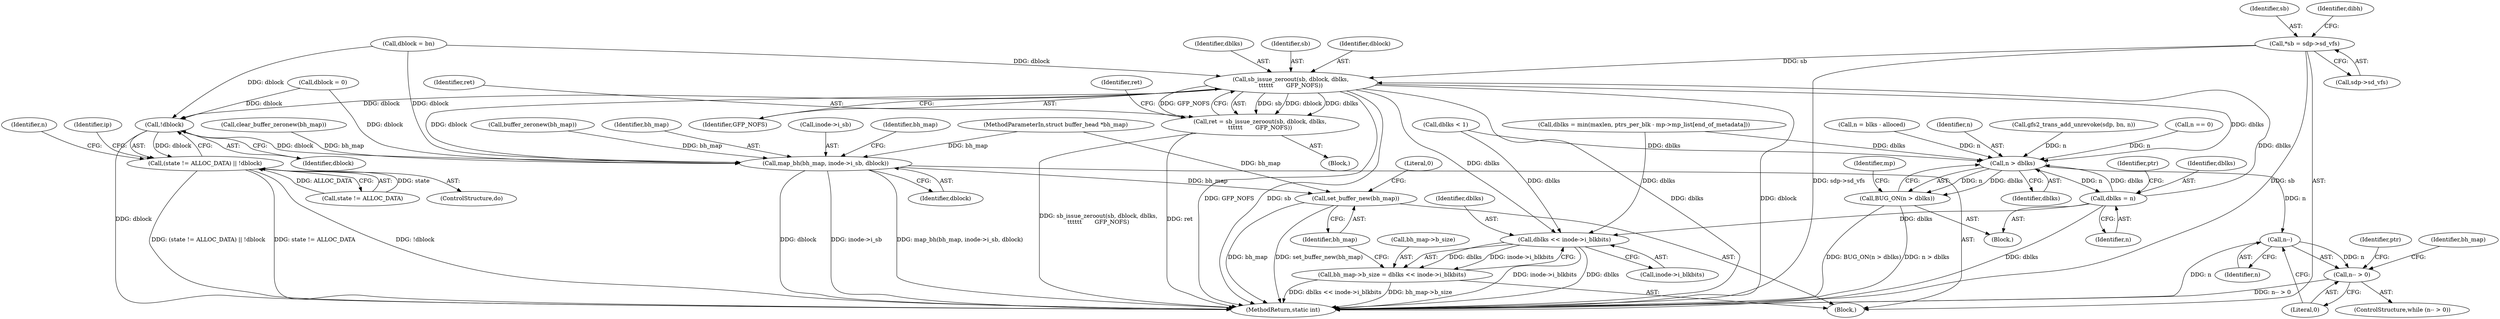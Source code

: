 digraph "0_linux_64dd153c83743af81f20924c6343652d731eeecb@pointer" {
"1000128" [label="(Call,*sb = sdp->sd_vfs)"];
"1000594" [label="(Call,sb_issue_zeroout(sb, dblock, dblks,\n\t\t\t\t\t\t       GFP_NOFS))"];
"1000544" [label="(Call,n > dblks)"];
"1000543" [label="(Call,BUG_ON(n > dblks))"];
"1000565" [label="(Call,dblks = n)"];
"1000644" [label="(Call,dblks << inode->i_blkbits)"];
"1000640" [label="(Call,bh_map->b_size = dblks << inode->i_blkbits)"];
"1000578" [label="(Call,n--)"];
"1000577" [label="(Call,n-- > 0)"];
"1000592" [label="(Call,ret = sb_issue_zeroout(sb, dblock, dblks,\n\t\t\t\t\t\t       GFP_NOFS))"];
"1000612" [label="(Call,!dblock)"];
"1000608" [label="(Call,(state != ALLOC_DATA) || !dblock)"];
"1000634" [label="(Call,map_bh(bh_map, inode->i_sb, dblock))"];
"1000649" [label="(Call,set_buffer_new(bh_map))"];
"1000653" [label="(MethodReturn,static int)"];
"1000616" [label="(Identifier,ip)"];
"1000596" [label="(Identifier,dblock)"];
"1000591" [label="(Block,)"];
"1000597" [label="(Identifier,dblks)"];
"1000589" [label="(Call,buffer_zeronew(bh_map))"];
"1000592" [label="(Call,ret = sb_issue_zeroout(sb, dblock, dblks,\n\t\t\t\t\t\t       GFP_NOFS))"];
"1000229" [label="(Call,dblks < 1)"];
"1000593" [label="(Identifier,ret)"];
"1000116" [label="(Block,)"];
"1000598" [label="(Identifier,GFP_NOFS)"];
"1000307" [label="(Call,n = blks - alloced)"];
"1000111" [label="(MethodParameterIn,struct buffer_head *bh_map)"];
"1000635" [label="(Identifier,bh_map)"];
"1000565" [label="(Call,dblks = n)"];
"1000128" [label="(Call,*sb = sdp->sd_vfs)"];
"1000573" [label="(Call,dblock = bn)"];
"1000249" [label="(Call,dblks = min(maxlen, ptrs_per_blk - mp->mp_list[end_of_metadata]))"];
"1000546" [label="(Identifier,dblks)"];
"1000569" [label="(Identifier,ptr)"];
"1000636" [label="(Call,inode->i_sb)"];
"1000642" [label="(Identifier,bh_map)"];
"1000579" [label="(Identifier,n)"];
"1000649" [label="(Call,set_buffer_new(bh_map))"];
"1000544" [label="(Call,n > dblks)"];
"1000543" [label="(Call,BUG_ON(n > dblks))"];
"1000545" [label="(Identifier,n)"];
"1000634" [label="(Call,map_bh(bh_map, inode->i_sb, dblock))"];
"1000551" [label="(Identifier,mp)"];
"1000594" [label="(Call,sb_issue_zeroout(sb, dblock, dblks,\n\t\t\t\t\t\t       GFP_NOFS))"];
"1000609" [label="(Call,state != ALLOC_DATA)"];
"1000566" [label="(Identifier,dblks)"];
"1000595" [label="(Identifier,sb)"];
"1000645" [label="(Identifier,dblks)"];
"1000584" [label="(Identifier,ptr)"];
"1000646" [label="(Call,inode->i_blkbits)"];
"1000652" [label="(Literal,0)"];
"1000334" [label="(Call,gfs2_trans_add_unrevoke(sdp, bn, n))"];
"1000640" [label="(Call,bh_map->b_size = dblks << inode->i_blkbits)"];
"1000650" [label="(Identifier,bh_map)"];
"1000580" [label="(Literal,0)"];
"1000605" [label="(Call,clear_buffer_zeronew(bh_map))"];
"1000129" [label="(Identifier,sb)"];
"1000304" [label="(ControlStructure,do)"];
"1000538" [label="(Call,n == 0)"];
"1000644" [label="(Call,dblks << inode->i_blkbits)"];
"1000340" [label="(Block,)"];
"1000567" [label="(Identifier,n)"];
"1000612" [label="(Call,!dblock)"];
"1000641" [label="(Call,bh_map->b_size)"];
"1000143" [label="(Call,dblock = 0)"];
"1000308" [label="(Identifier,n)"];
"1000130" [label="(Call,sdp->sd_vfs)"];
"1000600" [label="(Identifier,ret)"];
"1000135" [label="(Identifier,dibh)"];
"1000590" [label="(Identifier,bh_map)"];
"1000578" [label="(Call,n--)"];
"1000576" [label="(ControlStructure,while (n-- > 0))"];
"1000639" [label="(Identifier,dblock)"];
"1000608" [label="(Call,(state != ALLOC_DATA) || !dblock)"];
"1000613" [label="(Identifier,dblock)"];
"1000577" [label="(Call,n-- > 0)"];
"1000128" -> "1000116"  [label="AST: "];
"1000128" -> "1000130"  [label="CFG: "];
"1000129" -> "1000128"  [label="AST: "];
"1000130" -> "1000128"  [label="AST: "];
"1000135" -> "1000128"  [label="CFG: "];
"1000128" -> "1000653"  [label="DDG: sdp->sd_vfs"];
"1000128" -> "1000653"  [label="DDG: sb"];
"1000128" -> "1000594"  [label="DDG: sb"];
"1000594" -> "1000592"  [label="AST: "];
"1000594" -> "1000598"  [label="CFG: "];
"1000595" -> "1000594"  [label="AST: "];
"1000596" -> "1000594"  [label="AST: "];
"1000597" -> "1000594"  [label="AST: "];
"1000598" -> "1000594"  [label="AST: "];
"1000592" -> "1000594"  [label="CFG: "];
"1000594" -> "1000653"  [label="DDG: GFP_NOFS"];
"1000594" -> "1000653"  [label="DDG: sb"];
"1000594" -> "1000653"  [label="DDG: dblks"];
"1000594" -> "1000653"  [label="DDG: dblock"];
"1000594" -> "1000544"  [label="DDG: dblks"];
"1000594" -> "1000592"  [label="DDG: sb"];
"1000594" -> "1000592"  [label="DDG: dblock"];
"1000594" -> "1000592"  [label="DDG: dblks"];
"1000594" -> "1000592"  [label="DDG: GFP_NOFS"];
"1000573" -> "1000594"  [label="DDG: dblock"];
"1000565" -> "1000594"  [label="DDG: dblks"];
"1000594" -> "1000612"  [label="DDG: dblock"];
"1000594" -> "1000634"  [label="DDG: dblock"];
"1000594" -> "1000644"  [label="DDG: dblks"];
"1000544" -> "1000543"  [label="AST: "];
"1000544" -> "1000546"  [label="CFG: "];
"1000545" -> "1000544"  [label="AST: "];
"1000546" -> "1000544"  [label="AST: "];
"1000543" -> "1000544"  [label="CFG: "];
"1000544" -> "1000543"  [label="DDG: n"];
"1000544" -> "1000543"  [label="DDG: dblks"];
"1000538" -> "1000544"  [label="DDG: n"];
"1000334" -> "1000544"  [label="DDG: n"];
"1000307" -> "1000544"  [label="DDG: n"];
"1000565" -> "1000544"  [label="DDG: dblks"];
"1000229" -> "1000544"  [label="DDG: dblks"];
"1000249" -> "1000544"  [label="DDG: dblks"];
"1000544" -> "1000565"  [label="DDG: n"];
"1000544" -> "1000578"  [label="DDG: n"];
"1000543" -> "1000340"  [label="AST: "];
"1000551" -> "1000543"  [label="CFG: "];
"1000543" -> "1000653"  [label="DDG: BUG_ON(n > dblks)"];
"1000543" -> "1000653"  [label="DDG: n > dblks"];
"1000565" -> "1000340"  [label="AST: "];
"1000565" -> "1000567"  [label="CFG: "];
"1000566" -> "1000565"  [label="AST: "];
"1000567" -> "1000565"  [label="AST: "];
"1000569" -> "1000565"  [label="CFG: "];
"1000565" -> "1000653"  [label="DDG: dblks"];
"1000565" -> "1000644"  [label="DDG: dblks"];
"1000644" -> "1000640"  [label="AST: "];
"1000644" -> "1000646"  [label="CFG: "];
"1000645" -> "1000644"  [label="AST: "];
"1000646" -> "1000644"  [label="AST: "];
"1000640" -> "1000644"  [label="CFG: "];
"1000644" -> "1000653"  [label="DDG: inode->i_blkbits"];
"1000644" -> "1000653"  [label="DDG: dblks"];
"1000644" -> "1000640"  [label="DDG: dblks"];
"1000644" -> "1000640"  [label="DDG: inode->i_blkbits"];
"1000229" -> "1000644"  [label="DDG: dblks"];
"1000249" -> "1000644"  [label="DDG: dblks"];
"1000640" -> "1000116"  [label="AST: "];
"1000641" -> "1000640"  [label="AST: "];
"1000650" -> "1000640"  [label="CFG: "];
"1000640" -> "1000653"  [label="DDG: bh_map->b_size"];
"1000640" -> "1000653"  [label="DDG: dblks << inode->i_blkbits"];
"1000578" -> "1000577"  [label="AST: "];
"1000578" -> "1000579"  [label="CFG: "];
"1000579" -> "1000578"  [label="AST: "];
"1000580" -> "1000578"  [label="CFG: "];
"1000578" -> "1000653"  [label="DDG: n"];
"1000578" -> "1000577"  [label="DDG: n"];
"1000577" -> "1000576"  [label="AST: "];
"1000577" -> "1000580"  [label="CFG: "];
"1000580" -> "1000577"  [label="AST: "];
"1000584" -> "1000577"  [label="CFG: "];
"1000590" -> "1000577"  [label="CFG: "];
"1000577" -> "1000653"  [label="DDG: n-- > 0"];
"1000592" -> "1000591"  [label="AST: "];
"1000593" -> "1000592"  [label="AST: "];
"1000600" -> "1000592"  [label="CFG: "];
"1000592" -> "1000653"  [label="DDG: sb_issue_zeroout(sb, dblock, dblks,\n\t\t\t\t\t\t       GFP_NOFS)"];
"1000592" -> "1000653"  [label="DDG: ret"];
"1000612" -> "1000608"  [label="AST: "];
"1000612" -> "1000613"  [label="CFG: "];
"1000613" -> "1000612"  [label="AST: "];
"1000608" -> "1000612"  [label="CFG: "];
"1000612" -> "1000653"  [label="DDG: dblock"];
"1000612" -> "1000608"  [label="DDG: dblock"];
"1000573" -> "1000612"  [label="DDG: dblock"];
"1000143" -> "1000612"  [label="DDG: dblock"];
"1000612" -> "1000634"  [label="DDG: dblock"];
"1000608" -> "1000304"  [label="AST: "];
"1000608" -> "1000609"  [label="CFG: "];
"1000609" -> "1000608"  [label="AST: "];
"1000308" -> "1000608"  [label="CFG: "];
"1000616" -> "1000608"  [label="CFG: "];
"1000608" -> "1000653"  [label="DDG: (state != ALLOC_DATA) || !dblock"];
"1000608" -> "1000653"  [label="DDG: state != ALLOC_DATA"];
"1000608" -> "1000653"  [label="DDG: !dblock"];
"1000609" -> "1000608"  [label="DDG: state"];
"1000609" -> "1000608"  [label="DDG: ALLOC_DATA"];
"1000634" -> "1000116"  [label="AST: "];
"1000634" -> "1000639"  [label="CFG: "];
"1000635" -> "1000634"  [label="AST: "];
"1000636" -> "1000634"  [label="AST: "];
"1000639" -> "1000634"  [label="AST: "];
"1000642" -> "1000634"  [label="CFG: "];
"1000634" -> "1000653"  [label="DDG: dblock"];
"1000634" -> "1000653"  [label="DDG: inode->i_sb"];
"1000634" -> "1000653"  [label="DDG: map_bh(bh_map, inode->i_sb, dblock)"];
"1000589" -> "1000634"  [label="DDG: bh_map"];
"1000605" -> "1000634"  [label="DDG: bh_map"];
"1000111" -> "1000634"  [label="DDG: bh_map"];
"1000573" -> "1000634"  [label="DDG: dblock"];
"1000143" -> "1000634"  [label="DDG: dblock"];
"1000634" -> "1000649"  [label="DDG: bh_map"];
"1000649" -> "1000116"  [label="AST: "];
"1000649" -> "1000650"  [label="CFG: "];
"1000650" -> "1000649"  [label="AST: "];
"1000652" -> "1000649"  [label="CFG: "];
"1000649" -> "1000653"  [label="DDG: bh_map"];
"1000649" -> "1000653"  [label="DDG: set_buffer_new(bh_map)"];
"1000111" -> "1000649"  [label="DDG: bh_map"];
}
